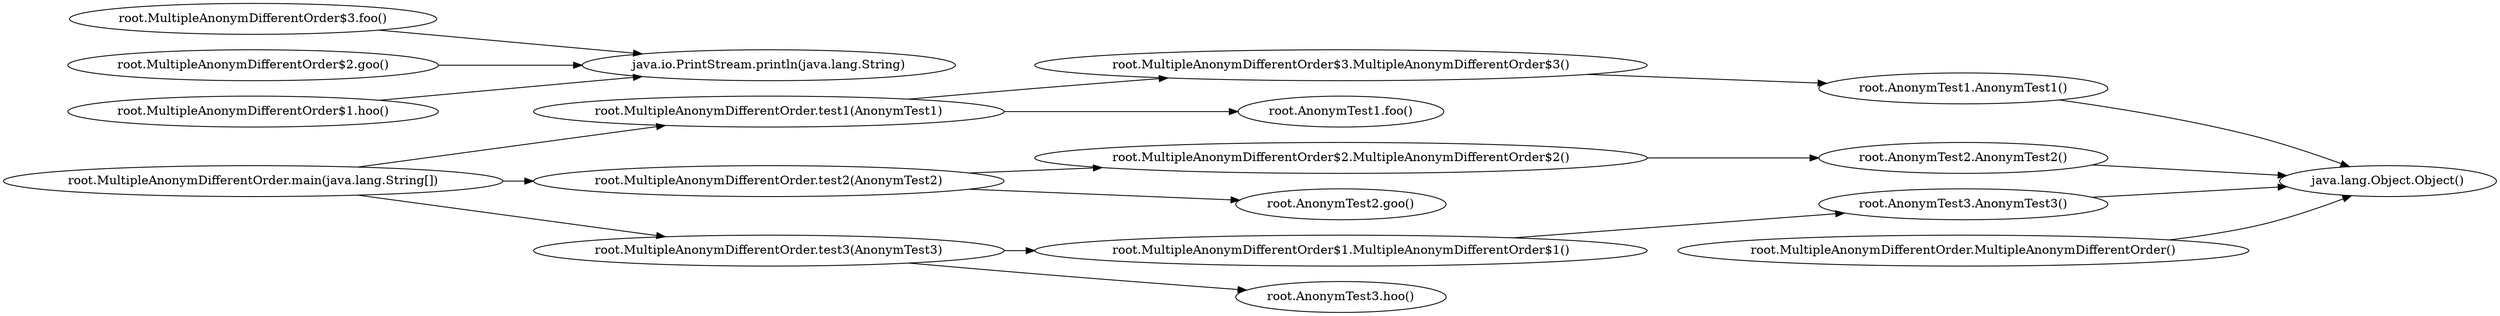 digraph graphname {
rankdir="LR";
0 [label="root.AnonymTest1.AnonymTest1()"]
2 [label="root.AnonymTest2.AnonymTest2()"]
3 [label="root.AnonymTest3.AnonymTest3()"]
11 [label="root.MultipleAnonymDifferentOrder$1.MultipleAnonymDifferentOrder$1()"]
15 [label="root.MultipleAnonymDifferentOrder$2.MultipleAnonymDifferentOrder$2()"]
17 [label="root.MultipleAnonymDifferentOrder$3.MultipleAnonymDifferentOrder$3()"]
4 [label="root.MultipleAnonymDifferentOrder.MultipleAnonymDifferentOrder()"]
6 [label="root.AnonymTest1.foo()"]
18 [label="root.MultipleAnonymDifferentOrder$3.foo()"]
10 [label="root.AnonymTest2.goo()"]
16 [label="root.MultipleAnonymDifferentOrder$2.goo()"]
8 [label="root.AnonymTest3.hoo()"]
12 [label="root.MultipleAnonymDifferentOrder$1.hoo()"]
1 [label="java.lang.Object.Object()"]
14 [label="root.MultipleAnonymDifferentOrder.main(java.lang.String[])"]
13 [label="java.io.PrintStream.println(java.lang.String)"]
5 [label="root.MultipleAnonymDifferentOrder.test1(AnonymTest1)"]
9 [label="root.MultipleAnonymDifferentOrder.test2(AnonymTest2)"]
7 [label="root.MultipleAnonymDifferentOrder.test3(AnonymTest3)"]
0 -> 1
2 -> 1
3 -> 1
4 -> 1
5 -> 6
5 -> 17
7 -> 8
7 -> 11
9 -> 10
9 -> 15
11 -> 3
12 -> 13
14 -> 5
14 -> 7
14 -> 9
15 -> 2
16 -> 13
17 -> 0
18 -> 13
}
